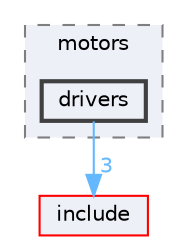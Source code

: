 digraph "src/motors/drivers"
{
 // LATEX_PDF_SIZE
  bgcolor="transparent";
  edge [fontname=Helvetica,fontsize=10,labelfontname=Helvetica,labelfontsize=10];
  node [fontname=Helvetica,fontsize=10,shape=box,height=0.2,width=0.4];
  compound=true
  subgraph clusterdir_6adb56cee76d6d026f8f38e703b50393 {
    graph [ bgcolor="#edf0f7", pencolor="grey50", label="motors", fontname=Helvetica,fontsize=10 style="filled,dashed", URL="dir_6adb56cee76d6d026f8f38e703b50393.html",tooltip=""]
  dir_891daf6f03268ecb9722486c592eed09 [label="drivers", fillcolor="#edf0f7", color="grey25", style="filled,bold", URL="dir_891daf6f03268ecb9722486c592eed09.html",tooltip=""];
  }
  dir_d44c64559bbebec7f509842c48db8b23 [label="include", fillcolor="#edf0f7", color="red", style="filled", URL="dir_d44c64559bbebec7f509842c48db8b23.html",tooltip=""];
  dir_891daf6f03268ecb9722486c592eed09->dir_d44c64559bbebec7f509842c48db8b23 [headlabel="3", labeldistance=1.5 headhref="dir_000017_000021.html" href="dir_000017_000021.html" color="steelblue1" fontcolor="steelblue1"];
}
